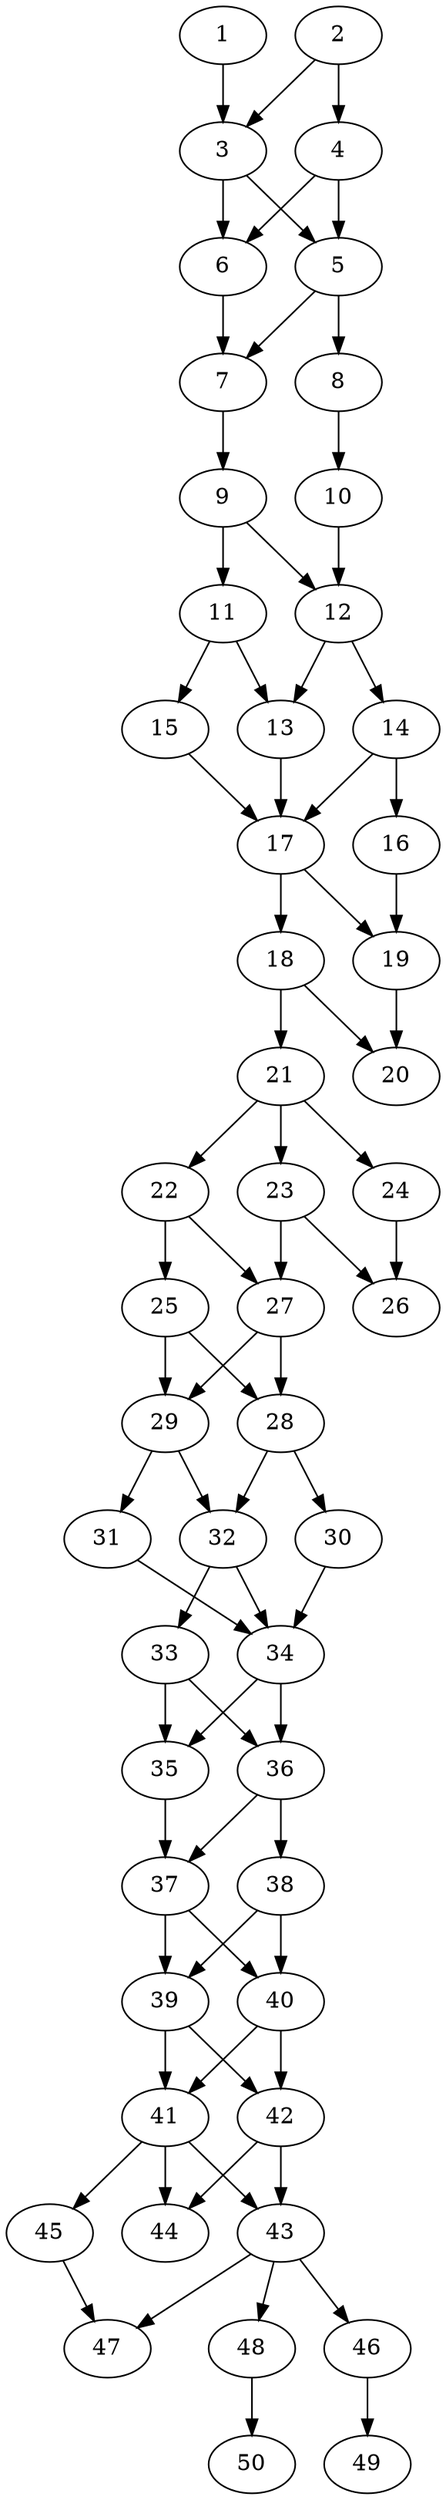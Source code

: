 // DAG automatically generated by daggen at Thu Oct  3 14:07:57 2019
// ./daggen --dot -n 50 --ccr 0.4 --fat 0.3 --regular 0.9 --density 0.7 --mindata 5242880 --maxdata 52428800 
digraph G {
  1 [size="67051520", alpha="0.00", expect_size="26820608"] 
  1 -> 3 [size ="26820608"]
  2 [size="75599360", alpha="0.20", expect_size="30239744"] 
  2 -> 3 [size ="30239744"]
  2 -> 4 [size ="30239744"]
  3 [size="58951680", alpha="0.04", expect_size="23580672"] 
  3 -> 5 [size ="23580672"]
  3 -> 6 [size ="23580672"]
  4 [size="94016000", alpha="0.06", expect_size="37606400"] 
  4 -> 5 [size ="37606400"]
  4 -> 6 [size ="37606400"]
  5 [size="94819840", alpha="0.14", expect_size="37927936"] 
  5 -> 7 [size ="37927936"]
  5 -> 8 [size ="37927936"]
  6 [size="53634560", alpha="0.18", expect_size="21453824"] 
  6 -> 7 [size ="21453824"]
  7 [size="101882880", alpha="0.09", expect_size="40753152"] 
  7 -> 9 [size ="40753152"]
  8 [size="110650880", alpha="0.17", expect_size="44260352"] 
  8 -> 10 [size ="44260352"]
  9 [size="128204800", alpha="0.02", expect_size="51281920"] 
  9 -> 11 [size ="51281920"]
  9 -> 12 [size ="51281920"]
  10 [size="14499840", alpha="0.12", expect_size="5799936"] 
  10 -> 12 [size ="5799936"]
  11 [size="122585600", alpha="0.03", expect_size="49034240"] 
  11 -> 13 [size ="49034240"]
  11 -> 15 [size ="49034240"]
  12 [size="124794880", alpha="0.00", expect_size="49917952"] 
  12 -> 13 [size ="49917952"]
  12 -> 14 [size ="49917952"]
  13 [size="122501120", alpha="0.19", expect_size="49000448"] 
  13 -> 17 [size ="49000448"]
  14 [size="27706880", alpha="0.07", expect_size="11082752"] 
  14 -> 16 [size ="11082752"]
  14 -> 17 [size ="11082752"]
  15 [size="63198720", alpha="0.03", expect_size="25279488"] 
  15 -> 17 [size ="25279488"]
  16 [size="25525760", alpha="0.08", expect_size="10210304"] 
  16 -> 19 [size ="10210304"]
  17 [size="14942720", alpha="0.05", expect_size="5977088"] 
  17 -> 18 [size ="5977088"]
  17 -> 19 [size ="5977088"]
  18 [size="68408320", alpha="0.13", expect_size="27363328"] 
  18 -> 20 [size ="27363328"]
  18 -> 21 [size ="27363328"]
  19 [size="51079680", alpha="0.05", expect_size="20431872"] 
  19 -> 20 [size ="20431872"]
  20 [size="61952000", alpha="0.15", expect_size="24780800"] 
  21 [size="15854080", alpha="0.15", expect_size="6341632"] 
  21 -> 22 [size ="6341632"]
  21 -> 23 [size ="6341632"]
  21 -> 24 [size ="6341632"]
  22 [size="34869760", alpha="0.05", expect_size="13947904"] 
  22 -> 25 [size ="13947904"]
  22 -> 27 [size ="13947904"]
  23 [size="36367360", alpha="0.03", expect_size="14546944"] 
  23 -> 26 [size ="14546944"]
  23 -> 27 [size ="14546944"]
  24 [size="31270400", alpha="0.15", expect_size="12508160"] 
  24 -> 26 [size ="12508160"]
  25 [size="75133440", alpha="0.00", expect_size="30053376"] 
  25 -> 28 [size ="30053376"]
  25 -> 29 [size ="30053376"]
  26 [size="95362560", alpha="0.13", expect_size="38145024"] 
  27 [size="21767680", alpha="0.00", expect_size="8707072"] 
  27 -> 28 [size ="8707072"]
  27 -> 29 [size ="8707072"]
  28 [size="51950080", alpha="0.04", expect_size="20780032"] 
  28 -> 30 [size ="20780032"]
  28 -> 32 [size ="20780032"]
  29 [size="128504320", alpha="0.08", expect_size="51401728"] 
  29 -> 31 [size ="51401728"]
  29 -> 32 [size ="51401728"]
  30 [size="37414400", alpha="0.11", expect_size="14965760"] 
  30 -> 34 [size ="14965760"]
  31 [size="126131200", alpha="0.14", expect_size="50452480"] 
  31 -> 34 [size ="50452480"]
  32 [size="94702080", alpha="0.15", expect_size="37880832"] 
  32 -> 33 [size ="37880832"]
  32 -> 34 [size ="37880832"]
  33 [size="123591680", alpha="0.15", expect_size="49436672"] 
  33 -> 35 [size ="49436672"]
  33 -> 36 [size ="49436672"]
  34 [size="22712320", alpha="0.17", expect_size="9084928"] 
  34 -> 35 [size ="9084928"]
  34 -> 36 [size ="9084928"]
  35 [size="108904960", alpha="0.08", expect_size="43561984"] 
  35 -> 37 [size ="43561984"]
  36 [size="109990400", alpha="0.01", expect_size="43996160"] 
  36 -> 37 [size ="43996160"]
  36 -> 38 [size ="43996160"]
  37 [size="66493440", alpha="0.14", expect_size="26597376"] 
  37 -> 39 [size ="26597376"]
  37 -> 40 [size ="26597376"]
  38 [size="67194880", alpha="0.17", expect_size="26877952"] 
  38 -> 39 [size ="26877952"]
  38 -> 40 [size ="26877952"]
  39 [size="91676160", alpha="0.06", expect_size="36670464"] 
  39 -> 41 [size ="36670464"]
  39 -> 42 [size ="36670464"]
  40 [size="19105280", alpha="0.03", expect_size="7642112"] 
  40 -> 41 [size ="7642112"]
  40 -> 42 [size ="7642112"]
  41 [size="86801920", alpha="0.01", expect_size="34720768"] 
  41 -> 43 [size ="34720768"]
  41 -> 44 [size ="34720768"]
  41 -> 45 [size ="34720768"]
  42 [size="50355200", alpha="0.02", expect_size="20142080"] 
  42 -> 43 [size ="20142080"]
  42 -> 44 [size ="20142080"]
  43 [size="21450240", alpha="0.08", expect_size="8580096"] 
  43 -> 46 [size ="8580096"]
  43 -> 47 [size ="8580096"]
  43 -> 48 [size ="8580096"]
  44 [size="109486080", alpha="0.16", expect_size="43794432"] 
  45 [size="93130240", alpha="0.15", expect_size="37252096"] 
  45 -> 47 [size ="37252096"]
  46 [size="22476800", alpha="0.08", expect_size="8990720"] 
  46 -> 49 [size ="8990720"]
  47 [size="27911680", alpha="0.03", expect_size="11164672"] 
  48 [size="111267840", alpha="0.04", expect_size="44507136"] 
  48 -> 50 [size ="44507136"]
  49 [size="91924480", alpha="0.04", expect_size="36769792"] 
  50 [size="125818880", alpha="0.09", expect_size="50327552"] 
}
